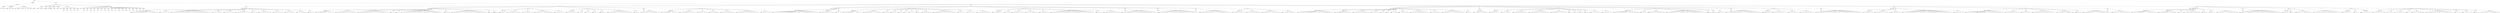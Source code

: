 digraph Tree {
	"t0" [label = "TEI"];
	"t1" [label = "teiHeader"];
	"t2" [label = "fileDesc"];
	"t3" [label = "titleStmt"];
	"t4" [label = "title"];
	"t5" [label = "author"];
	"t6" [label = "publicationStmt"];
	"t7" [label = "publisher"];
	"t8" [label = "idno"];
	"t9" [label = "rights"];
	"t10" [label = "SourceDesc"];
	"t11" [label = "genre"];
	"t12" [label = "inspiration"];
	"t13" [label = "structure"];
	"t14" [label = "type"];
	"t15" [label = "periode"];
	"t16" [label = "taille"];
	"t17" [label = "permalien"];
	"t18" [label = "text"];
	"t19" [label = "front"];
	"t20" [label = "docTitle"];
	"t21" [label = "titlePart"];
	"t22" [label = "titlePart"];
	"t23" [label = "docDate"];
	"t24" [label = "docAuthor"];
	"t25" [label = "docImprint"];
	"t26" [label = "approbation"];
	"t27" [label = "acheveImprime"];
	"t28" [label = "printer"];
	"t29" [label = "performance"];
	"t30" [label = "premiere"];
	"t31" [label = "castList"];
	"t32" [label = "head"];
	"t33" [label = "castItem"];
	"t34" [label = "role"];
	"t35" [label = "castItem"];
	"t36" [label = "role"];
	"t37" [label = "castItem"];
	"t38" [label = "role"];
	"t39" [label = "castItem"];
	"t40" [label = "role"];
	"t41" [label = "castItem"];
	"t42" [label = "role"];
	"t43" [label = "castList"];
	"t44" [label = "head"];
	"t45" [label = "castItem"];
	"t46" [label = "role"];
	"t47" [label = "castItem"];
	"t48" [label = "role"];
	"t49" [label = "castItem"];
	"t50" [label = "role"];
	"t51" [label = "castItem"];
	"t52" [label = "role"];
	"t53" [label = "castItem"];
	"t54" [label = "role"];
	"t55" [label = "castItem"];
	"t56" [label = "role"];
	"t57" [label = "castItem"];
	"t58" [label = "role"];
	"t59" [label = "castItem"];
	"t60" [label = "role"];
	"t61" [label = "castItem"];
	"t62" [label = "role"];
	"t63" [label = "castItem"];
	"t64" [label = "role"];
	"t65" [label = "castItem"];
	"t66" [label = "role"];
	"t67" [label = "castItem"];
	"t68" [label = "role"];
	"t69" [label = "castItem"];
	"t70" [label = "role"];
	"t71" [label = "castItem"];
	"t72" [label = "role"];
	"t73" [label = "castItem"];
	"t74" [label = "role"];
	"t75" [label = "castItem"];
	"t76" [label = "role"];
	"t77" [label = "castItem"];
	"t78" [label = "role"];
	"t79" [label = "castItem"];
	"t80" [label = "role"];
	"t81" [label = "set"];
	"t82" [label = "body"];
	"t83" [label = "div1"];
	"t84" [label = "head"];
	"t85" [label = "stage"];
	"t86" [label = "div2"];
	"t87" [label = "head"];
	"t88" [label = "sp"];
	"t89" [label = "speaker"];
	"t90" [label = "l"];
	"t91" [label = "l"];
	"t92" [label = "l"];
	"t93" [label = "l"];
	"t94" [label = "l"];
	"t95" [label = "l"];
	"t96" [label = "l"];
	"t97" [label = "l"];
	"t98" [label = "l"];
	"t99" [label = "l"];
	"t100" [label = "l"];
	"t101" [label = "l"];
	"t102" [label = "sp"];
	"t103" [label = "speaker"];
	"t104" [label = "l"];
	"t105" [label = "l"];
	"t106" [label = "l"];
	"t107" [label = "l"];
	"t108" [label = "sp"];
	"t109" [label = "speaker"];
	"t110" [label = "l"];
	"t111" [label = "l"];
	"t112" [label = "l"];
	"t113" [label = "l"];
	"t114" [label = "l"];
	"t115" [label = "l"];
	"t116" [label = "l"];
	"t117" [label = "l"];
	"t118" [label = "l"];
	"t119" [label = "l"];
	"t120" [label = "l"];
	"t121" [label = "l"];
	"t122" [label = "l"];
	"t123" [label = "l"];
	"t124" [label = "l"];
	"t125" [label = "l"];
	"t126" [label = "l"];
	"t127" [label = "l"];
	"t128" [label = "sp"];
	"t129" [label = "speaker"];
	"t130" [label = "l"];
	"t131" [label = "l"];
	"t132" [label = "l"];
	"t133" [label = "l"];
	"t134" [label = "sp"];
	"t135" [label = "speaker"];
	"t136" [label = "l"];
	"t137" [label = "l"];
	"t138" [label = "l"];
	"t139" [label = "l"];
	"t140" [label = "sp"];
	"t141" [label = "speaker"];
	"t142" [label = "l"];
	"t143" [label = "l"];
	"t144" [label = "l"];
	"t145" [label = "l"];
	"t146" [label = "l"];
	"t147" [label = "l"];
	"t148" [label = "sp"];
	"t149" [label = "speaker"];
	"t150" [label = "l"];
	"t151" [label = "l"];
	"t152" [label = "sp"];
	"t153" [label = "speaker"];
	"t154" [label = "l"];
	"t155" [label = "l"];
	"t156" [label = "l"];
	"t157" [label = "l"];
	"t158" [label = "stage"];
	"t159" [label = "sp"];
	"t160" [label = "speaker"];
	"t161" [label = "l"];
	"t162" [label = "l"];
	"t163" [label = "l"];
	"t164" [label = "l"];
	"t165" [label = "sp"];
	"t166" [label = "speaker"];
	"t167" [label = "l"];
	"t168" [label = "l"];
	"t169" [label = "l"];
	"t170" [label = "l"];
	"t171" [label = "sp"];
	"t172" [label = "speaker"];
	"t173" [label = "l"];
	"t174" [label = "l"];
	"t175" [label = "l"];
	"t176" [label = "l"];
	"t177" [label = "sp"];
	"t178" [label = "speaker"];
	"t179" [label = "l"];
	"t180" [label = "l"];
	"t181" [label = "div1"];
	"t182" [label = "head"];
	"t183" [label = "stage"];
	"t184" [label = "div2"];
	"t185" [label = "head"];
	"t186" [label = "sp"];
	"t187" [label = "speaker"];
	"t188" [label = "l"];
	"t189" [label = "l"];
	"t190" [label = "l"];
	"t191" [label = "l"];
	"t192" [label = "l"];
	"t193" [label = "l"];
	"t194" [label = "l"];
	"t195" [label = "l"];
	"t196" [label = "sp"];
	"t197" [label = "speaker"];
	"t198" [label = "l"];
	"t199" [label = "l"];
	"t200" [label = "l"];
	"t201" [label = "l"];
	"t202" [label = "l"];
	"t203" [label = "l"];
	"t204" [label = "l"];
	"t205" [label = "l"];
	"t206" [label = "l"];
	"t207" [label = "sp"];
	"t208" [label = "speaker"];
	"t209" [label = "l"];
	"t210" [label = "l"];
	"t211" [label = "l"];
	"t212" [label = "l"];
	"t213" [label = "l"];
	"t214" [label = "l"];
	"t215" [label = "l"];
	"t216" [label = "l"];
	"t217" [label = "l"];
	"t218" [label = "l"];
	"t219" [label = "l"];
	"t220" [label = "l"];
	"t221" [label = "l"];
	"t222" [label = "l"];
	"t223" [label = "sp"];
	"t224" [label = "speaker"];
	"t225" [label = "l"];
	"t226" [label = "sp"];
	"t227" [label = "speaker"];
	"t228" [label = "l"];
	"t229" [label = "sp"];
	"t230" [label = "speaker"];
	"t231" [label = "l"];
	"t232" [label = "l"];
	"t233" [label = "l"];
	"t234" [label = "l"];
	"t235" [label = "l"];
	"t236" [label = "l"];
	"t237" [label = "l"];
	"t238" [label = "l"];
	"t239" [label = "l"];
	"t240" [label = "l"];
	"t241" [label = "l"];
	"t242" [label = "l"];
	"t243" [label = "l"];
	"t244" [label = "l"];
	"t245" [label = "l"];
	"t246" [label = "l"];
	"t247" [label = "l"];
	"t248" [label = "l"];
	"t249" [label = "l"];
	"t250" [label = "sp"];
	"t251" [label = "speaker"];
	"t252" [label = "l"];
	"t253" [label = "l"];
	"t254" [label = "sp"];
	"t255" [label = "speaker"];
	"t256" [label = "l"];
	"t257" [label = "l"];
	"t258" [label = "l"];
	"t259" [label = "l"];
	"t260" [label = "l"];
	"t261" [label = "l"];
	"t262" [label = "l"];
	"t263" [label = "l"];
	"t264" [label = "l"];
	"t265" [label = "l"];
	"t266" [label = "l"];
	"t267" [label = "l"];
	"t268" [label = "l"];
	"t269" [label = "l"];
	"t270" [label = "l"];
	"t271" [label = "l"];
	"t272" [label = "sp"];
	"t273" [label = "speaker"];
	"t274" [label = "l"];
	"t275" [label = "sp"];
	"t276" [label = "speaker"];
	"t277" [label = "l"];
	"t278" [label = "div2"];
	"t279" [label = "head"];
	"t280" [label = "sp"];
	"t281" [label = "speaker"];
	"t282" [label = "l"];
	"t283" [label = "l"];
	"t284" [label = "sp"];
	"t285" [label = "speaker"];
	"t286" [label = "l"];
	"t287" [label = "l"];
	"t288" [label = "l"];
	"t289" [label = "l"];
	"t290" [label = "l"];
	"t291" [label = "l"];
	"t292" [label = "sp"];
	"t293" [label = "speaker"];
	"t294" [label = "l"];
	"t295" [label = "l"];
	"t296" [label = "l"];
	"t297" [label = "l"];
	"t298" [label = "sp"];
	"t299" [label = "speaker"];
	"t300" [label = "l"];
	"t301" [label = "l"];
	"t302" [label = "l"];
	"t303" [label = "l"];
	"t304" [label = "l"];
	"t305" [label = "l"];
	"t306" [label = "l"];
	"t307" [label = "l"];
	"t308" [label = "sp"];
	"t309" [label = "speaker"];
	"t310" [label = "l"];
	"t311" [label = "l"];
	"t312" [label = "l"];
	"t313" [label = "l"];
	"t314" [label = "div2"];
	"t315" [label = "head"];
	"t316" [label = "sp"];
	"t317" [label = "speaker"];
	"t318" [label = "l"];
	"t319" [label = "l"];
	"t320" [label = "l"];
	"t321" [label = "l"];
	"t322" [label = "sp"];
	"t323" [label = "speaker"];
	"t324" [label = "l"];
	"t325" [label = "l"];
	"t326" [label = "sp"];
	"t327" [label = "speaker"];
	"t328" [label = "l"];
	"t329" [label = "l"];
	"t330" [label = "sp"];
	"t331" [label = "speaker"];
	"t332" [label = "l"];
	"t333" [label = "l"];
	"t334" [label = "sp"];
	"t335" [label = "speaker"];
	"t336" [label = "l"];
	"t337" [label = "l"];
	"t338" [label = "sp"];
	"t339" [label = "speaker"];
	"t340" [label = "l"];
	"t341" [label = "l"];
	"t342" [label = "l"];
	"t343" [label = "l"];
	"t344" [label = "l"];
	"t345" [label = "l"];
	"t346" [label = "l"];
	"t347" [label = "l"];
	"t348" [label = "l"];
	"t349" [label = "l"];
	"t350" [label = "l"];
	"t351" [label = "sp"];
	"t352" [label = "speaker"];
	"t353" [label = "l"];
	"t354" [label = "l"];
	"t355" [label = "div2"];
	"t356" [label = "head"];
	"t357" [label = "sp"];
	"t358" [label = "speaker"];
	"t359" [label = "l"];
	"t360" [label = "l"];
	"t361" [label = "l"];
	"t362" [label = "l"];
	"t363" [label = "l"];
	"t364" [label = "l"];
	"t365" [label = "l"];
	"t366" [label = "l"];
	"t367" [label = "div2"];
	"t368" [label = "head"];
	"t369" [label = "sp"];
	"t370" [label = "speaker"];
	"t371" [label = "l"];
	"t372" [label = "l"];
	"t373" [label = "l"];
	"t374" [label = "l"];
	"t375" [label = "l"];
	"t376" [label = "l"];
	"t377" [label = "l"];
	"t378" [label = "sp"];
	"t379" [label = "speaker"];
	"t380" [label = "l"];
	"t381" [label = "l"];
	"t382" [label = "l"];
	"t383" [label = "l"];
	"t384" [label = "l"];
	"t385" [label = "l"];
	"t386" [label = "l"];
	"t387" [label = "sp"];
	"t388" [label = "speaker"];
	"t389" [label = "l"];
	"t390" [label = "l"];
	"t391" [label = "l"];
	"t392" [label = "l"];
	"t393" [label = "sp"];
	"t394" [label = "speaker"];
	"t395" [label = "l"];
	"t396" [label = "l"];
	"t397" [label = "l"];
	"t398" [label = "l"];
	"t399" [label = "sp"];
	"t400" [label = "speaker"];
	"t401" [label = "l"];
	"t402" [label = "l"];
	"t403" [label = "l"];
	"t404" [label = "l"];
	"t405" [label = "l"];
	"t406" [label = "l"];
	"t407" [label = "sp"];
	"t408" [label = "speaker"];
	"t409" [label = "l"];
	"t410" [label = "l"];
	"t411" [label = "l"];
	"t412" [label = "l"];
	"t413" [label = "l"];
	"t414" [label = "l"];
	"t415" [label = "l"];
	"t416" [label = "l"];
	"t417" [label = "l"];
	"t418" [label = "l"];
	"t419" [label = "sp"];
	"t420" [label = "speaker"];
	"t421" [label = "l"];
	"t422" [label = "l"];
	"t423" [label = "l"];
	"t424" [label = "l"];
	"t425" [label = "div1"];
	"t426" [label = "head"];
	"t427" [label = "stage"];
	"t428" [label = "div2"];
	"t429" [label = "head"];
	"t430" [label = "sp"];
	"t431" [label = "speaker"];
	"t432" [label = "l"];
	"t433" [label = "l"];
	"t434" [label = "l"];
	"t435" [label = "l"];
	"t436" [label = "l"];
	"t437" [label = "l"];
	"t438" [label = "l"];
	"t439" [label = "l"];
	"t440" [label = "l"];
	"t441" [label = "l"];
	"t442" [label = "l"];
	"t443" [label = "l"];
	"t444" [label = "l"];
	"t445" [label = "l"];
	"t446" [label = "l"];
	"t447" [label = "l"];
	"t448" [label = "l"];
	"t449" [label = "l"];
	"t450" [label = "l"];
	"t451" [label = "l"];
	"t452" [label = "l"];
	"t453" [label = "div2"];
	"t454" [label = "head"];
	"t455" [label = "sp"];
	"t456" [label = "speaker"];
	"t457" [label = "l"];
	"t458" [label = "l"];
	"t459" [label = "l"];
	"t460" [label = "l"];
	"t461" [label = "l"];
	"t462" [label = "l"];
	"t463" [label = "sp"];
	"t464" [label = "speaker"];
	"t465" [label = "l"];
	"t466" [label = "l"];
	"t467" [label = "div2"];
	"t468" [label = "head"];
	"t469" [label = "sp"];
	"t470" [label = "speaker"];
	"t471" [label = "l"];
	"t472" [label = "l"];
	"t473" [label = "l"];
	"t474" [label = "l"];
	"t475" [label = "l"];
	"t476" [label = "l"];
	"t477" [label = "l"];
	"t478" [label = "l"];
	"t479" [label = "sp"];
	"t480" [label = "speaker"];
	"t481" [label = "l"];
	"t482" [label = "l"];
	"t483" [label = "l"];
	"t484" [label = "l"];
	"t485" [label = "l"];
	"t486" [label = "l"];
	"t487" [label = "l"];
	"t488" [label = "l"];
	"t489" [label = "sp"];
	"t490" [label = "speaker"];
	"t491" [label = "l"];
	"t492" [label = "l"];
	"t493" [label = "sp"];
	"t494" [label = "speaker"];
	"t495" [label = "l"];
	"t496" [label = "l"];
	"t497" [label = "sp"];
	"t498" [label = "speaker"];
	"t499" [label = "l"];
	"t500" [label = "sp"];
	"t501" [label = "speaker"];
	"t502" [label = "l"];
	"t503" [label = "sp"];
	"t504" [label = "speaker"];
	"t505" [label = "l"];
	"t506" [label = "l"];
	"t507" [label = "sp"];
	"t508" [label = "speaker"];
	"t509" [label = "l"];
	"t510" [label = "sp"];
	"t511" [label = "speaker"];
	"t512" [label = "l"];
	"t513" [label = "l"];
	"t514" [label = "l"];
	"t515" [label = "l"];
	"t516" [label = "sp"];
	"t517" [label = "speaker"];
	"t518" [label = "l"];
	"t519" [label = "l"];
	"t520" [label = "l"];
	"t521" [label = "l"];
	"t522" [label = "l"];
	"t523" [label = "l"];
	"t524" [label = "l"];
	"t525" [label = "l"];
	"t526" [label = "l"];
	"t527" [label = "l"];
	"t528" [label = "sp"];
	"t529" [label = "speaker"];
	"t530" [label = "l"];
	"t531" [label = "l"];
	"t532" [label = "l"];
	"t533" [label = "sp"];
	"t534" [label = "speaker"];
	"t535" [label = "l"];
	"t536" [label = "l"];
	"t537" [label = "l"];
	"t538" [label = "sp"];
	"t539" [label = "speaker"];
	"t540" [label = "l"];
	"t541" [label = "l"];
	"t542" [label = "l"];
	"t543" [label = "l"];
	"t544" [label = "l"];
	"t545" [label = "l"];
	"t546" [label = "div2"];
	"t547" [label = "head"];
	"t548" [label = "sp"];
	"t549" [label = "speaker"];
	"t550" [label = "l"];
	"t551" [label = "l"];
	"t552" [label = "l"];
	"t553" [label = "l"];
	"t554" [label = "sp"];
	"t555" [label = "speaker"];
	"t556" [label = "l"];
	"t557" [label = "l"];
	"t558" [label = "sp"];
	"t559" [label = "speaker"];
	"t560" [label = "l"];
	"t561" [label = "l"];
	"t562" [label = "l"];
	"t563" [label = "l"];
	"t564" [label = "l"];
	"t565" [label = "sp"];
	"t566" [label = "speaker"];
	"t567" [label = "l"];
	"t568" [label = "l"];
	"t569" [label = "l"];
	"t570" [label = "l"];
	"t571" [label = "l"];
	"t572" [label = "sp"];
	"t573" [label = "speaker"];
	"t574" [label = "l"];
	"t575" [label = "l"];
	"t576" [label = "l"];
	"t577" [label = "l"];
	"t578" [label = "sp"];
	"t579" [label = "speaker"];
	"t580" [label = "l"];
	"t581" [label = "l"];
	"t582" [label = "l"];
	"t583" [label = "l"];
	"t584" [label = "l"];
	"t585" [label = "l"];
	"t586" [label = "l"];
	"t587" [label = "l"];
	"t588" [label = "l"];
	"t589" [label = "l"];
	"t590" [label = "l"];
	"t591" [label = "l"];
	"t592" [label = "l"];
	"t593" [label = "l"];
	"t594" [label = "l"];
	"t595" [label = "l"];
	"t596" [label = "l"];
	"t597" [label = "l"];
	"t598" [label = "l"];
	"t599" [label = "l"];
	"t600" [label = "sp"];
	"t601" [label = "speaker"];
	"t602" [label = "l"];
	"t603" [label = "l"];
	"t604" [label = "sp"];
	"t605" [label = "speaker"];
	"t606" [label = "note"];
	"t607" [label = "l"];
	"t608" [label = "l"];
	"t609" [label = "l"];
	"t610" [label = "l"];
	"t611" [label = "l"];
	"t612" [label = "l"];
	"t613" [label = "div2"];
	"t614" [label = "head"];
	"t615" [label = "sp"];
	"t616" [label = "speaker"];
	"t617" [label = "l"];
	"t618" [label = "l"];
	"t619" [label = "l"];
	"t620" [label = "l"];
	"t621" [label = "l"];
	"t622" [label = "l"];
	"t623" [label = "l"];
	"t624" [label = "l"];
	"t625" [label = "l"];
	"t626" [label = "l"];
	"t627" [label = "l"];
	"t628" [label = "l"];
	"t629" [label = "l"];
	"t630" [label = "l"];
	"t631" [label = "l"];
	"t632" [label = "l"];
	"t633" [label = "div2"];
	"t634" [label = "head"];
	"t635" [label = "sp"];
	"t636" [label = "speaker"];
	"t637" [label = "l"];
	"t638" [label = "l"];
	"t639" [label = "l"];
	"t640" [label = "l"];
	"t641" [label = "l"];
	"t642" [label = "l"];
	"t643" [label = "l"];
	"t644" [label = "l"];
	"t645" [label = "l"];
	"t646" [label = "l"];
	"t647" [label = "l"];
	"t648" [label = "l"];
	"t649" [label = "l"];
	"t650" [label = "l"];
	"t651" [label = "l"];
	"t652" [label = "l"];
	"t653" [label = "l"];
	"t654" [label = "l"];
	"t655" [label = "div2"];
	"t656" [label = "head"];
	"t657" [label = "sp"];
	"t658" [label = "speaker"];
	"t659" [label = "l"];
	"t660" [label = "l"];
	"t661" [label = "l"];
	"t662" [label = "l"];
	"t663" [label = "l"];
	"t664" [label = "l"];
	"t665" [label = "l"];
	"t666" [label = "l"];
	"t667" [label = "l"];
	"t668" [label = "l"];
	"t669" [label = "l"];
	"t670" [label = "l"];
	"t671" [label = "l"];
	"t672" [label = "l"];
	"t673" [label = "div2"];
	"t674" [label = "head"];
	"t675" [label = "sp"];
	"t676" [label = "speaker"];
	"t677" [label = "l"];
	"t678" [label = "l"];
	"t679" [label = "l"];
	"t680" [label = "l"];
	"t681" [label = "l"];
	"t682" [label = "sp"];
	"t683" [label = "speaker"];
	"t684" [label = "l"];
	"t685" [label = "l"];
	"t686" [label = "l"];
	"t687" [label = "l"];
	"t688" [label = "l"];
	"t689" [label = "l"];
	"t690" [label = "sp"];
	"t691" [label = "speaker"];
	"t692" [label = "l"];
	"t693" [label = "l"];
	"t694" [label = "l"];
	"t695" [label = "l"];
	"t696" [label = "l"];
	"t697" [label = "l"];
	"t698" [label = "l"];
	"t699" [label = "l"];
	"t700" [label = "sp"];
	"t701" [label = "speaker"];
	"t702" [label = "l"];
	"t703" [label = "l"];
	"t704" [label = "l"];
	"t705" [label = "l"];
	"t706" [label = "l"];
	"t707" [label = "l"];
	"t708" [label = "div1"];
	"t709" [label = "head"];
	"t710" [label = "stage"];
	"t711" [label = "div2"];
	"t712" [label = "head"];
	"t713" [label = "sp"];
	"t714" [label = "speaker"];
	"t715" [label = "l"];
	"t716" [label = "l"];
	"t717" [label = "l"];
	"t718" [label = "l"];
	"t719" [label = "l"];
	"t720" [label = "l"];
	"t721" [label = "l"];
	"t722" [label = "l"];
	"t723" [label = "l"];
	"t724" [label = "l"];
	"t725" [label = "l"];
	"t726" [label = "l"];
	"t727" [label = "l"];
	"t728" [label = "l"];
	"t729" [label = "l"];
	"t730" [label = "l"];
	"t731" [label = "div2"];
	"t732" [label = "head"];
	"t733" [label = "sp"];
	"t734" [label = "speaker"];
	"t735" [label = "l"];
	"t736" [label = "note"];
	"t737" [label = "l"];
	"t738" [label = "l"];
	"t739" [label = "l"];
	"t740" [label = "l"];
	"t741" [label = "l"];
	"t742" [label = "sp"];
	"t743" [label = "speaker"];
	"t744" [label = "l"];
	"t745" [label = "l"];
	"t746" [label = "l"];
	"t747" [label = "l"];
	"t748" [label = "l"];
	"t749" [label = "l"];
	"t750" [label = "l"];
	"t751" [label = "sp"];
	"t752" [label = "speaker"];
	"t753" [label = "l"];
	"t754" [label = "l"];
	"t755" [label = "l"];
	"t756" [label = "sp"];
	"t757" [label = "speaker"];
	"t758" [label = "l"];
	"t759" [label = "sp"];
	"t760" [label = "speaker"];
	"t761" [label = "l"];
	"t762" [label = "sp"];
	"t763" [label = "speaker"];
	"t764" [label = "l"];
	"t765" [label = "l"];
	"t766" [label = "sp"];
	"t767" [label = "speaker"];
	"t768" [label = "l"];
	"t769" [label = "l"];
	"t770" [label = "l"];
	"t771" [label = "l"];
	"t772" [label = "sp"];
	"t773" [label = "speaker"];
	"t774" [label = "l"];
	"t775" [label = "l"];
	"t776" [label = "l"];
	"t777" [label = "l"];
	"t778" [label = "l"];
	"t779" [label = "l"];
	"t780" [label = "l"];
	"t781" [label = "l"];
	"t782" [label = "sp"];
	"t783" [label = "speaker"];
	"t784" [label = "l"];
	"t785" [label = "l"];
	"t786" [label = "l"];
	"t787" [label = "l"];
	"t788" [label = "sp"];
	"t789" [label = "speaker"];
	"t790" [label = "l"];
	"t791" [label = "l"];
	"t792" [label = "l"];
	"t793" [label = "l"];
	"t794" [label = "l"];
	"t795" [label = "l"];
	"t796" [label = "l"];
	"t797" [label = "l"];
	"t798" [label = "l"];
	"t799" [label = "l"];
	"t800" [label = "sp"];
	"t801" [label = "speaker"];
	"t802" [label = "l"];
	"t803" [label = "l"];
	"t804" [label = "div2"];
	"t805" [label = "head"];
	"t806" [label = "sp"];
	"t807" [label = "speaker"];
	"t808" [label = "l"];
	"t809" [label = "l"];
	"t810" [label = "l"];
	"t811" [label = "l"];
	"t812" [label = "l"];
	"t813" [label = "l"];
	"t814" [label = "div2"];
	"t815" [label = "head"];
	"t816" [label = "sp"];
	"t817" [label = "speaker"];
	"t818" [label = "l"];
	"t819" [label = "l"];
	"t820" [label = "l"];
	"t821" [label = "l"];
	"t822" [label = "sp"];
	"t823" [label = "speaker"];
	"t824" [label = "l"];
	"t825" [label = "l"];
	"t826" [label = "l"];
	"t827" [label = "l"];
	"t828" [label = "sp"];
	"t829" [label = "speaker"];
	"t830" [label = "l"];
	"t831" [label = "l"];
	"t832" [label = "l"];
	"t833" [label = "l"];
	"t834" [label = "l"];
	"t835" [label = "l"];
	"t836" [label = "sp"];
	"t837" [label = "speaker"];
	"t838" [label = "l"];
	"t839" [label = "l"];
	"t840" [label = "l"];
	"t841" [label = "l"];
	"t842" [label = "l"];
	"t843" [label = "l"];
	"t844" [label = "l"];
	"t845" [label = "l"];
	"t846" [label = "l"];
	"t847" [label = "sp"];
	"t848" [label = "speaker"];
	"t849" [label = "l"];
	"t850" [label = "l"];
	"t851" [label = "l"];
	"t852" [label = "l"];
	"t853" [label = "l"];
	"t854" [label = "l"];
	"t855" [label = "l"];
	"t856" [label = "sp"];
	"t857" [label = "speaker"];
	"t858" [label = "l"];
	"t859" [label = "sp"];
	"t860" [label = "speaker"];
	"t861" [label = "l"];
	"t862" [label = "sp"];
	"t863" [label = "speaker"];
	"t864" [label = "l"];
	"t865" [label = "sp"];
	"t866" [label = "speaker"];
	"t867" [label = "l"];
	"t868" [label = "sp"];
	"t869" [label = "speaker"];
	"t870" [label = "l"];
	"t871" [label = "l"];
	"t872" [label = "l"];
	"t873" [label = "l"];
	"t874" [label = "sp"];
	"t875" [label = "speaker"];
	"t876" [label = "l"];
	"t877" [label = "l"];
	"t878" [label = "l"];
	"t879" [label = "l"];
	"t880" [label = "div2"];
	"t881" [label = "head"];
	"t882" [label = "sp"];
	"t883" [label = "speaker"];
	"t884" [label = "l"];
	"t885" [label = "l"];
	"t886" [label = "l"];
	"t887" [label = "l"];
	"t888" [label = "l"];
	"t889" [label = "l"];
	"t890" [label = "l"];
	"t891" [label = "l"];
	"t892" [label = "l"];
	"t893" [label = "l"];
	"t894" [label = "stage"];
	"t895" [label = "sp"];
	"t896" [label = "speaker"];
	"t897" [label = "l"];
	"t898" [label = "l"];
	"t899" [label = "sp"];
	"t900" [label = "speaker"];
	"t901" [label = "l"];
	"t902" [label = "l"];
	"t903" [label = "l"];
	"t904" [label = "l"];
	"t905" [label = "l"];
	"t906" [label = "l"];
	"t907" [label = "stage"];
	"t908" [label = "sp"];
	"t909" [label = "speaker"];
	"t910" [label = "l"];
	"t911" [label = "l"];
	"t912" [label = "l"];
	"t913" [label = "l"];
	"t914" [label = "l"];
	"t915" [label = "l"];
	"t916" [label = "l"];
	"t917" [label = "l"];
	"t918" [label = "l"];
	"t919" [label = "l"];
	"t920" [label = "l"];
	"t921" [label = "l"];
	"t922" [label = "l"];
	"t923" [label = "l"];
	"t924" [label = "l"];
	"t925" [label = "l"];
	"t926" [label = "l"];
	"t927" [label = "l"];
	"t928" [label = "sp"];
	"t929" [label = "speaker"];
	"t930" [label = "l"];
	"t931" [label = "sp"];
	"t932" [label = "speaker"];
	"t933" [label = "l"];
	"t934" [label = "sp"];
	"t935" [label = "speaker"];
	"t936" [label = "l"];
	"t937" [label = "l"];
	"t938" [label = "div2"];
	"t939" [label = "head"];
	"t940" [label = "sp"];
	"t941" [label = "speaker"];
	"t942" [label = "l"];
	"t943" [label = "l"];
	"t944" [label = "l"];
	"t945" [label = "l"];
	"t946" [label = "l"];
	"t947" [label = "l"];
	"t948" [label = "l"];
	"t949" [label = "l"];
	"t950" [label = "l"];
	"t951" [label = "l"];
	"t952" [label = "l"];
	"t953" [label = "l"];
	"t954" [label = "l"];
	"t955" [label = "l"];
	"t956" [label = "l"];
	"t957" [label = "l"];
	"t958" [label = "div2"];
	"t959" [label = "head"];
	"t960" [label = "sp"];
	"t961" [label = "speaker"];
	"t962" [label = "note"];
	"t963" [label = "l"];
	"t964" [label = "l"];
	"t965" [label = "sp"];
	"t966" [label = "speaker"];
	"t967" [label = "l"];
	"t968" [label = "l"];
	"t969" [label = "l"];
	"t970" [label = "l"];
	"t971" [label = "l"];
	"t972" [label = "l"];
	"t973" [label = "sp"];
	"t974" [label = "speaker"];
	"t975" [label = "l"];
	"t976" [label = "l"];
	"t977" [label = "l"];
	"t978" [label = "l"];
	"t979" [label = "sp"];
	"t980" [label = "speaker"];
	"t981" [label = "l"];
	"t982" [label = "l"];
	"t983" [label = "l"];
	"t984" [label = "l"];
	"t985" [label = "l"];
	"t986" [label = "l"];
	"t987" [label = "div2"];
	"t988" [label = "head"];
	"t989" [label = "sp"];
	"t990" [label = "speaker"];
	"t991" [label = "l"];
	"t992" [label = "l"];
	"t993" [label = "l"];
	"t994" [label = "l"];
	"t995" [label = "l"];
	"t996" [label = "l"];
	"t997" [label = "l"];
	"t998" [label = "l"];
	"t999" [label = "l"];
	"t1000" [label = "l"];
	"t1001" [label = "l"];
	"t1002" [label = "l"];
	"t1003" [label = "l"];
	"t1004" [label = "l"];
	"t1005" [label = "l"];
	"t1006" [label = "l"];
	"t1007" [label = "l"];
	"t1008" [label = "l"];
	"t1009" [label = "l"];
	"t1010" [label = "l"];
	"t1011" [label = "l"];
	"t1012" [label = "div1"];
	"t1013" [label = "head"];
	"t1014" [label = "stage"];
	"t1015" [label = "div2"];
	"t1016" [label = "head"];
	"t1017" [label = "sp"];
	"t1018" [label = "speaker"];
	"t1019" [label = "l"];
	"t1020" [label = "l"];
	"t1021" [label = "l"];
	"t1022" [label = "l"];
	"t1023" [label = "sp"];
	"t1024" [label = "speaker"];
	"t1025" [label = "l"];
	"t1026" [label = "l"];
	"t1027" [label = "l"];
	"t1028" [label = "l"];
	"t1029" [label = "l"];
	"t1030" [label = "l"];
	"t1031" [label = "sp"];
	"t1032" [label = "speaker"];
	"t1033" [label = "l"];
	"t1034" [label = "l"];
	"t1035" [label = "l"];
	"t1036" [label = "l"];
	"t1037" [label = "sp"];
	"t1038" [label = "speaker"];
	"t1039" [label = "l"];
	"t1040" [label = "l"];
	"t1041" [label = "l"];
	"t1042" [label = "l"];
	"t1043" [label = "l"];
	"t1044" [label = "l"];
	"t1045" [label = "l"];
	"t1046" [label = "l"];
	"t1047" [label = "l"];
	"t1048" [label = "l"];
	"t1049" [label = "l"];
	"t1050" [label = "l"];
	"t1051" [label = "l"];
	"t1052" [label = "l"];
	"t1053" [label = "l"];
	"t1054" [label = "l"];
	"t1055" [label = "l"];
	"t1056" [label = "l"];
	"t1057" [label = "l"];
	"t1058" [label = "l"];
	"t1059" [label = "l"];
	"t1060" [label = "l"];
	"t1061" [label = "l"];
	"t1062" [label = "sp"];
	"t1063" [label = "speaker"];
	"t1064" [label = "l"];
	"t1065" [label = "l"];
	"t1066" [label = "l"];
	"t1067" [label = "l"];
	"t1068" [label = "div2"];
	"t1069" [label = "head"];
	"t1070" [label = "sp"];
	"t1071" [label = "speaker"];
	"t1072" [label = "l"];
	"t1073" [label = "l"];
	"t1074" [label = "l"];
	"t1075" [label = "l"];
	"t1076" [label = "stage"];
	"t1077" [label = "l"];
	"t1078" [label = "l"];
	"t1079" [label = "l"];
	"t1080" [label = "l"];
	"t1081" [label = "l"];
	"t1082" [label = "l"];
	"t1083" [label = "l"];
	"t1084" [label = "l"];
	"t1085" [label = "l"];
	"t1086" [label = "l"];
	"t1087" [label = "l"];
	"t1088" [label = "l"];
	"t1089" [label = "sp"];
	"t1090" [label = "speaker"];
	"t1091" [label = "l"];
	"t1092" [label = "l"];
	"t1093" [label = "l"];
	"t1094" [label = "l"];
	"t1095" [label = "l"];
	"t1096" [label = "l"];
	"t1097" [label = "sp"];
	"t1098" [label = "speaker"];
	"t1099" [label = "l"];
	"t1100" [label = "l"];
	"t1101" [label = "l"];
	"t1102" [label = "l"];
	"t1103" [label = "sp"];
	"t1104" [label = "speaker"];
	"t1105" [label = "l"];
	"t1106" [label = "l"];
	"t1107" [label = "l"];
	"t1108" [label = "l"];
	"t1109" [label = "l"];
	"t1110" [label = "l"];
	"t1111" [label = "l"];
	"t1112" [label = "l"];
	"t1113" [label = "l"];
	"t1114" [label = "l"];
	"t1115" [label = "sp"];
	"t1116" [label = "speaker"];
	"t1117" [label = "l"];
	"t1118" [label = "note"];
	"t1119" [label = "l"];
	"t1120" [label = "l"];
	"t1121" [label = "note"];
	"t1122" [label = "l"];
	"t1123" [label = "stage"];
	"t1124" [label = "sp"];
	"t1125" [label = "speaker"];
	"t1126" [label = "l"];
	"t1127" [label = "l"];
	"t1128" [label = "sp"];
	"t1129" [label = "speaker"];
	"t1130" [label = "l"];
	"t1131" [label = "l"];
	"t1132" [label = "l"];
	"t1133" [label = "l"];
	"t1134" [label = "l"];
	"t1135" [label = "l"];
	"t1136" [label = "l"];
	"t1137" [label = "l"];
	"t1138" [label = "l"];
	"t1139" [label = "l"];
	"t1140" [label = "l"];
	"t1141" [label = "l"];
	"t1142" [label = "div2"];
	"t1143" [label = "head"];
	"t1144" [label = "sp"];
	"t1145" [label = "speaker"];
	"t1146" [label = "l"];
	"t1147" [label = "l"];
	"t1148" [label = "l"];
	"t1149" [label = "l"];
	"t1150" [label = "l"];
	"t1151" [label = "l"];
	"t1152" [label = "l"];
	"t1153" [label = "l"];
	"t1154" [label = "div1"];
	"t1155" [label = "head"];
	"t1156" [label = "stage"];
	"t1157" [label = "div2"];
	"t1158" [label = "head"];
	"t1159" [label = "sp"];
	"t1160" [label = "speaker"];
	"t1161" [label = "l"];
	"t1162" [label = "l"];
	"t1163" [label = "l"];
	"t1164" [label = "l"];
	"t1165" [label = "l"];
	"t1166" [label = "l"];
	"t1167" [label = "l"];
	"t1168" [label = "l"];
	"t1169" [label = "l"];
	"t1170" [label = "l"];
	"t1171" [label = "l"];
	"t1172" [label = "div2"];
	"t1173" [label = "head"];
	"t1174" [label = "sp"];
	"t1175" [label = "speaker"];
	"t1176" [label = "l"];
	"t1177" [label = "l"];
	"t1178" [label = "l"];
	"t1179" [label = "l"];
	"t1180" [label = "l"];
	"t1181" [label = "l"];
	"t1182" [label = "l"];
	"t1183" [label = "l"];
	"t1184" [label = "sp"];
	"t1185" [label = "speaker"];
	"t1186" [label = "l"];
	"t1187" [label = "sp"];
	"t1188" [label = "speaker"];
	"t1189" [label = "l"];
	"t1190" [label = "l"];
	"t1191" [label = "l"];
	"t1192" [label = "l"];
	"t1193" [label = "l"];
	"t1194" [label = "l"];
	"t1195" [label = "stage"];
	"t1196" [label = "sp"];
	"t1197" [label = "speaker"];
	"t1198" [label = "l"];
	"t1199" [label = "l"];
	"t1200" [label = "sp"];
	"t1201" [label = "speaker"];
	"t1202" [label = "l"];
	"t1203" [label = "l"];
	"t1204" [label = "sp"];
	"t1205" [label = "speaker"];
	"t1206" [label = "l"];
	"t1207" [label = "l"];
	"t1208" [label = "l"];
	"t1209" [label = "l"];
	"t1210" [label = "l"];
	"t1211" [label = "l"];
	"t1212" [label = "l"];
	"t1213" [label = "l"];
	"t1214" [label = "stage"];
	"t1215" [label = "div2"];
	"t1216" [label = "head"];
	"t1217" [label = "sp"];
	"t1218" [label = "speaker"];
	"t1219" [label = "l"];
	"t1220" [label = "l"];
	"t1221" [label = "l"];
	"t1222" [label = "l"];
	"t1223" [label = "l"];
	"t1224" [label = "l"];
	"t1225" [label = "l"];
	"t1226" [label = "l"];
	"t1227" [label = "l"];
	"t1228" [label = "l"];
	"t1229" [label = "l"];
	"t1230" [label = "l"];
	"t1231" [label = "l"];
	"t1232" [label = "l"];
	"t1233" [label = "l"];
	"t1234" [label = "l"];
	"t1235" [label = "l"];
	"t1236" [label = "l"];
	"t1237" [label = "l"];
	"t1238" [label = "div2"];
	"t1239" [label = "head"];
	"t1240" [label = "sp"];
	"t1241" [label = "speaker"];
	"t1242" [label = "l"];
	"t1243" [label = "l"];
	"t1244" [label = "sp"];
	"t1245" [label = "speaker"];
	"t1246" [label = "l"];
	"t1247" [label = "sp"];
	"t1248" [label = "speaker"];
	"t1249" [label = "l"];
	"t1250" [label = "l"];
	"t1251" [label = "l"];
	"t1252" [label = "l"];
	"t1253" [label = "l"];
	"t1254" [label = "l"];
	"t1255" [label = "l"];
	"t1256" [label = "sp"];
	"t1257" [label = "speaker"];
	"t1258" [label = "l"];
	"t1259" [label = "l"];
	"t1260" [label = "l"];
	"t1261" [label = "l"];
	"t1262" [label = "l"];
	"t1263" [label = "l"];
	"t1264" [label = "l"];
	"t1265" [label = "l"];
	"t1266" [label = "l"];
	"t1267" [label = "l"];
	"t1268" [label = "l"];
	"t1269" [label = "l"];
	"t1270" [label = "div2"];
	"t1271" [label = "head"];
	"t1272" [label = "sp"];
	"t1273" [label = "speaker"];
	"t1274" [label = "l"];
	"t1275" [label = "l"];
	"t1276" [label = "l"];
	"t1277" [label = "l"];
	"t1278" [label = "sp"];
	"t1279" [label = "speaker"];
	"t1280" [label = "l"];
	"t1281" [label = "l"];
	"t1282" [label = "sp"];
	"t1283" [label = "speaker"];
	"t1284" [label = "l"];
	"t1285" [label = "l"];
	"t1286" [label = "l"];
	"t1287" [label = "l"];
	"t1288" [label = "stage"];
	"t1289" [label = "div2"];
	"t1290" [label = "head"];
	"t1291" [label = "sp"];
	"t1292" [label = "speaker"];
	"t1293" [label = "l"];
	"t1294" [label = "l"];
	"t1295" [label = "l"];
	"t1296" [label = "l"];
	"t1297" [label = "stage"];
	"t1298" [label = "sp"];
	"t1299" [label = "speaker"];
	"t1300" [label = "l"];
	"t1301" [label = "l"];
	"t1302" [label = "sp"];
	"t1303" [label = "speaker"];
	"t1304" [label = "l"];
	"t1305" [label = "l"];
	"t1306" [label = "l"];
	"t1307" [label = "l"];
	"t1308" [label = "sp"];
	"t1309" [label = "speaker"];
	"t1310" [label = "l"];
	"t1311" [label = "sp"];
	"t1312" [label = "speaker"];
	"t1313" [label = "l"];
	"t1314" [label = "l"];
	"t1315" [label = "l"];
	"t1316" [label = "l"];
	"t1317" [label = "stage"];
	"t1318" [label = "sp"];
	"t1319" [label = "speaker"];
	"t1320" [label = "l"];
	"t1321" [label = "l"];
	"t1322" [label = "l"];
	"t1323" [label = "l"];
	"t1324" [label = "l"];
	"t1325" [label = "stage"];
	"t1326" [label = "l"];
	"t1327" [label = "l"];
	"t1328" [label = "l"];
	"t1329" [label = "l"];
	"t1330" [label = "l"];
	"t1331" [label = "l"];
	"t1332" [label = "sp"];
	"t1333" [label = "speaker"];
	"t1334" [label = "l"];
	"t1335" [label = "l"];
	"t1336" [label = "sp"];
	"t1337" [label = "speaker"];
	"t1338" [label = "l"];
	"t1339" [label = "l"];
	"t1340" [label = "l"];
	"t1341" [label = "l"];
	"t1342" [label = "sp"];
	"t1343" [label = "speaker"];
	"t1344" [label = "l"];
	"t1345" [label = "l"];
	"t1346" [label = "sp"];
	"t1347" [label = "speaker"];
	"t1348" [label = "l"];
	"t1349" [label = "l"];
	"t1350" [label = "l"];
	"t1351" [label = "l"];
	"t1352" [label = "l"];
	"t1353" [label = "l"];
	"t1354" [label = "l"];
	"t1355" [label = "l"];
	"t0" -> "t1";
	"t1" -> "t2";
	"t2" -> "t3";
	"t3" -> "t4";
	"t3" -> "t5";
	"t2" -> "t6";
	"t6" -> "t7";
	"t6" -> "t8";
	"t6" -> "t9";
	"t2" -> "t10";
	"t10" -> "t11";
	"t10" -> "t12";
	"t10" -> "t13";
	"t10" -> "t14";
	"t10" -> "t15";
	"t10" -> "t16";
	"t10" -> "t17";
	"t0" -> "t18";
	"t18" -> "t19";
	"t19" -> "t20";
	"t20" -> "t21";
	"t20" -> "t22";
	"t19" -> "t23";
	"t19" -> "t24";
	"t19" -> "t25";
	"t25" -> "t26";
	"t25" -> "t27";
	"t25" -> "t28";
	"t19" -> "t29";
	"t29" -> "t30";
	"t19" -> "t31";
	"t31" -> "t32";
	"t31" -> "t33";
	"t33" -> "t34";
	"t31" -> "t35";
	"t35" -> "t36";
	"t31" -> "t37";
	"t37" -> "t38";
	"t31" -> "t39";
	"t39" -> "t40";
	"t31" -> "t41";
	"t41" -> "t42";
	"t19" -> "t43";
	"t43" -> "t44";
	"t43" -> "t45";
	"t45" -> "t46";
	"t43" -> "t47";
	"t47" -> "t48";
	"t43" -> "t49";
	"t49" -> "t50";
	"t43" -> "t51";
	"t51" -> "t52";
	"t43" -> "t53";
	"t53" -> "t54";
	"t43" -> "t55";
	"t55" -> "t56";
	"t43" -> "t57";
	"t57" -> "t58";
	"t43" -> "t59";
	"t59" -> "t60";
	"t43" -> "t61";
	"t61" -> "t62";
	"t43" -> "t63";
	"t63" -> "t64";
	"t43" -> "t65";
	"t65" -> "t66";
	"t43" -> "t67";
	"t67" -> "t68";
	"t43" -> "t69";
	"t69" -> "t70";
	"t43" -> "t71";
	"t71" -> "t72";
	"t43" -> "t73";
	"t73" -> "t74";
	"t43" -> "t75";
	"t75" -> "t76";
	"t43" -> "t77";
	"t77" -> "t78";
	"t43" -> "t79";
	"t79" -> "t80";
	"t19" -> "t81";
	"t18" -> "t82";
	"t82" -> "t83";
	"t83" -> "t84";
	"t83" -> "t85";
	"t83" -> "t86";
	"t86" -> "t87";
	"t86" -> "t88";
	"t88" -> "t89";
	"t88" -> "t90";
	"t88" -> "t91";
	"t88" -> "t92";
	"t88" -> "t93";
	"t88" -> "t94";
	"t88" -> "t95";
	"t88" -> "t96";
	"t88" -> "t97";
	"t88" -> "t98";
	"t88" -> "t99";
	"t88" -> "t100";
	"t88" -> "t101";
	"t86" -> "t102";
	"t102" -> "t103";
	"t102" -> "t104";
	"t102" -> "t105";
	"t102" -> "t106";
	"t102" -> "t107";
	"t86" -> "t108";
	"t108" -> "t109";
	"t108" -> "t110";
	"t108" -> "t111";
	"t108" -> "t112";
	"t108" -> "t113";
	"t108" -> "t114";
	"t108" -> "t115";
	"t108" -> "t116";
	"t108" -> "t117";
	"t108" -> "t118";
	"t108" -> "t119";
	"t108" -> "t120";
	"t108" -> "t121";
	"t108" -> "t122";
	"t108" -> "t123";
	"t108" -> "t124";
	"t108" -> "t125";
	"t108" -> "t126";
	"t108" -> "t127";
	"t86" -> "t128";
	"t128" -> "t129";
	"t128" -> "t130";
	"t128" -> "t131";
	"t128" -> "t132";
	"t128" -> "t133";
	"t86" -> "t134";
	"t134" -> "t135";
	"t134" -> "t136";
	"t134" -> "t137";
	"t134" -> "t138";
	"t134" -> "t139";
	"t86" -> "t140";
	"t140" -> "t141";
	"t140" -> "t142";
	"t140" -> "t143";
	"t140" -> "t144";
	"t140" -> "t145";
	"t140" -> "t146";
	"t140" -> "t147";
	"t86" -> "t148";
	"t148" -> "t149";
	"t148" -> "t150";
	"t148" -> "t151";
	"t86" -> "t152";
	"t152" -> "t153";
	"t152" -> "t154";
	"t152" -> "t155";
	"t152" -> "t156";
	"t152" -> "t157";
	"t152" -> "t158";
	"t86" -> "t159";
	"t159" -> "t160";
	"t159" -> "t161";
	"t159" -> "t162";
	"t159" -> "t163";
	"t159" -> "t164";
	"t86" -> "t165";
	"t165" -> "t166";
	"t165" -> "t167";
	"t165" -> "t168";
	"t165" -> "t169";
	"t165" -> "t170";
	"t86" -> "t171";
	"t171" -> "t172";
	"t171" -> "t173";
	"t171" -> "t174";
	"t171" -> "t175";
	"t171" -> "t176";
	"t86" -> "t177";
	"t177" -> "t178";
	"t177" -> "t179";
	"t177" -> "t180";
	"t82" -> "t181";
	"t181" -> "t182";
	"t181" -> "t183";
	"t181" -> "t184";
	"t184" -> "t185";
	"t184" -> "t186";
	"t186" -> "t187";
	"t186" -> "t188";
	"t186" -> "t189";
	"t186" -> "t190";
	"t186" -> "t191";
	"t186" -> "t192";
	"t186" -> "t193";
	"t186" -> "t194";
	"t186" -> "t195";
	"t184" -> "t196";
	"t196" -> "t197";
	"t196" -> "t198";
	"t196" -> "t199";
	"t196" -> "t200";
	"t196" -> "t201";
	"t196" -> "t202";
	"t196" -> "t203";
	"t196" -> "t204";
	"t196" -> "t205";
	"t196" -> "t206";
	"t184" -> "t207";
	"t207" -> "t208";
	"t207" -> "t209";
	"t207" -> "t210";
	"t207" -> "t211";
	"t207" -> "t212";
	"t207" -> "t213";
	"t207" -> "t214";
	"t207" -> "t215";
	"t207" -> "t216";
	"t207" -> "t217";
	"t207" -> "t218";
	"t207" -> "t219";
	"t207" -> "t220";
	"t207" -> "t221";
	"t207" -> "t222";
	"t184" -> "t223";
	"t223" -> "t224";
	"t223" -> "t225";
	"t184" -> "t226";
	"t226" -> "t227";
	"t226" -> "t228";
	"t184" -> "t229";
	"t229" -> "t230";
	"t229" -> "t231";
	"t229" -> "t232";
	"t229" -> "t233";
	"t229" -> "t234";
	"t229" -> "t235";
	"t229" -> "t236";
	"t229" -> "t237";
	"t229" -> "t238";
	"t229" -> "t239";
	"t229" -> "t240";
	"t229" -> "t241";
	"t229" -> "t242";
	"t229" -> "t243";
	"t229" -> "t244";
	"t229" -> "t245";
	"t229" -> "t246";
	"t229" -> "t247";
	"t229" -> "t248";
	"t229" -> "t249";
	"t184" -> "t250";
	"t250" -> "t251";
	"t250" -> "t252";
	"t250" -> "t253";
	"t184" -> "t254";
	"t254" -> "t255";
	"t254" -> "t256";
	"t254" -> "t257";
	"t254" -> "t258";
	"t254" -> "t259";
	"t254" -> "t260";
	"t254" -> "t261";
	"t254" -> "t262";
	"t254" -> "t263";
	"t254" -> "t264";
	"t254" -> "t265";
	"t254" -> "t266";
	"t254" -> "t267";
	"t254" -> "t268";
	"t254" -> "t269";
	"t254" -> "t270";
	"t254" -> "t271";
	"t184" -> "t272";
	"t272" -> "t273";
	"t272" -> "t274";
	"t184" -> "t275";
	"t275" -> "t276";
	"t275" -> "t277";
	"t181" -> "t278";
	"t278" -> "t279";
	"t278" -> "t280";
	"t280" -> "t281";
	"t280" -> "t282";
	"t280" -> "t283";
	"t278" -> "t284";
	"t284" -> "t285";
	"t284" -> "t286";
	"t284" -> "t287";
	"t284" -> "t288";
	"t284" -> "t289";
	"t284" -> "t290";
	"t284" -> "t291";
	"t278" -> "t292";
	"t292" -> "t293";
	"t292" -> "t294";
	"t292" -> "t295";
	"t292" -> "t296";
	"t292" -> "t297";
	"t278" -> "t298";
	"t298" -> "t299";
	"t298" -> "t300";
	"t298" -> "t301";
	"t298" -> "t302";
	"t298" -> "t303";
	"t298" -> "t304";
	"t298" -> "t305";
	"t298" -> "t306";
	"t298" -> "t307";
	"t278" -> "t308";
	"t308" -> "t309";
	"t308" -> "t310";
	"t308" -> "t311";
	"t308" -> "t312";
	"t308" -> "t313";
	"t181" -> "t314";
	"t314" -> "t315";
	"t314" -> "t316";
	"t316" -> "t317";
	"t316" -> "t318";
	"t316" -> "t319";
	"t316" -> "t320";
	"t316" -> "t321";
	"t314" -> "t322";
	"t322" -> "t323";
	"t322" -> "t324";
	"t322" -> "t325";
	"t314" -> "t326";
	"t326" -> "t327";
	"t326" -> "t328";
	"t326" -> "t329";
	"t314" -> "t330";
	"t330" -> "t331";
	"t330" -> "t332";
	"t330" -> "t333";
	"t314" -> "t334";
	"t334" -> "t335";
	"t334" -> "t336";
	"t334" -> "t337";
	"t314" -> "t338";
	"t338" -> "t339";
	"t338" -> "t340";
	"t338" -> "t341";
	"t338" -> "t342";
	"t338" -> "t343";
	"t338" -> "t344";
	"t338" -> "t345";
	"t338" -> "t346";
	"t338" -> "t347";
	"t338" -> "t348";
	"t338" -> "t349";
	"t338" -> "t350";
	"t314" -> "t351";
	"t351" -> "t352";
	"t351" -> "t353";
	"t351" -> "t354";
	"t181" -> "t355";
	"t355" -> "t356";
	"t355" -> "t357";
	"t357" -> "t358";
	"t357" -> "t359";
	"t357" -> "t360";
	"t357" -> "t361";
	"t357" -> "t362";
	"t357" -> "t363";
	"t357" -> "t364";
	"t357" -> "t365";
	"t357" -> "t366";
	"t181" -> "t367";
	"t367" -> "t368";
	"t367" -> "t369";
	"t369" -> "t370";
	"t369" -> "t371";
	"t369" -> "t372";
	"t369" -> "t373";
	"t369" -> "t374";
	"t369" -> "t375";
	"t369" -> "t376";
	"t369" -> "t377";
	"t367" -> "t378";
	"t378" -> "t379";
	"t378" -> "t380";
	"t378" -> "t381";
	"t378" -> "t382";
	"t378" -> "t383";
	"t378" -> "t384";
	"t378" -> "t385";
	"t378" -> "t386";
	"t367" -> "t387";
	"t387" -> "t388";
	"t387" -> "t389";
	"t387" -> "t390";
	"t387" -> "t391";
	"t387" -> "t392";
	"t367" -> "t393";
	"t393" -> "t394";
	"t393" -> "t395";
	"t393" -> "t396";
	"t393" -> "t397";
	"t393" -> "t398";
	"t367" -> "t399";
	"t399" -> "t400";
	"t399" -> "t401";
	"t399" -> "t402";
	"t399" -> "t403";
	"t399" -> "t404";
	"t399" -> "t405";
	"t399" -> "t406";
	"t367" -> "t407";
	"t407" -> "t408";
	"t407" -> "t409";
	"t407" -> "t410";
	"t407" -> "t411";
	"t407" -> "t412";
	"t407" -> "t413";
	"t407" -> "t414";
	"t407" -> "t415";
	"t407" -> "t416";
	"t407" -> "t417";
	"t407" -> "t418";
	"t367" -> "t419";
	"t419" -> "t420";
	"t419" -> "t421";
	"t419" -> "t422";
	"t419" -> "t423";
	"t419" -> "t424";
	"t82" -> "t425";
	"t425" -> "t426";
	"t425" -> "t427";
	"t425" -> "t428";
	"t428" -> "t429";
	"t428" -> "t430";
	"t430" -> "t431";
	"t430" -> "t432";
	"t430" -> "t433";
	"t430" -> "t434";
	"t430" -> "t435";
	"t430" -> "t436";
	"t430" -> "t437";
	"t430" -> "t438";
	"t430" -> "t439";
	"t430" -> "t440";
	"t430" -> "t441";
	"t430" -> "t442";
	"t430" -> "t443";
	"t430" -> "t444";
	"t430" -> "t445";
	"t430" -> "t446";
	"t430" -> "t447";
	"t430" -> "t448";
	"t430" -> "t449";
	"t430" -> "t450";
	"t430" -> "t451";
	"t430" -> "t452";
	"t425" -> "t453";
	"t453" -> "t454";
	"t453" -> "t455";
	"t455" -> "t456";
	"t455" -> "t457";
	"t455" -> "t458";
	"t455" -> "t459";
	"t455" -> "t460";
	"t455" -> "t461";
	"t455" -> "t462";
	"t453" -> "t463";
	"t463" -> "t464";
	"t463" -> "t465";
	"t463" -> "t466";
	"t425" -> "t467";
	"t467" -> "t468";
	"t467" -> "t469";
	"t469" -> "t470";
	"t469" -> "t471";
	"t469" -> "t472";
	"t469" -> "t473";
	"t469" -> "t474";
	"t469" -> "t475";
	"t469" -> "t476";
	"t469" -> "t477";
	"t469" -> "t478";
	"t467" -> "t479";
	"t479" -> "t480";
	"t479" -> "t481";
	"t479" -> "t482";
	"t479" -> "t483";
	"t479" -> "t484";
	"t479" -> "t485";
	"t479" -> "t486";
	"t479" -> "t487";
	"t479" -> "t488";
	"t467" -> "t489";
	"t489" -> "t490";
	"t489" -> "t491";
	"t489" -> "t492";
	"t467" -> "t493";
	"t493" -> "t494";
	"t493" -> "t495";
	"t493" -> "t496";
	"t467" -> "t497";
	"t497" -> "t498";
	"t497" -> "t499";
	"t467" -> "t500";
	"t500" -> "t501";
	"t500" -> "t502";
	"t467" -> "t503";
	"t503" -> "t504";
	"t503" -> "t505";
	"t503" -> "t506";
	"t467" -> "t507";
	"t507" -> "t508";
	"t507" -> "t509";
	"t467" -> "t510";
	"t510" -> "t511";
	"t510" -> "t512";
	"t510" -> "t513";
	"t510" -> "t514";
	"t510" -> "t515";
	"t467" -> "t516";
	"t516" -> "t517";
	"t516" -> "t518";
	"t516" -> "t519";
	"t516" -> "t520";
	"t516" -> "t521";
	"t516" -> "t522";
	"t516" -> "t523";
	"t516" -> "t524";
	"t516" -> "t525";
	"t516" -> "t526";
	"t516" -> "t527";
	"t467" -> "t528";
	"t528" -> "t529";
	"t528" -> "t530";
	"t528" -> "t531";
	"t528" -> "t532";
	"t467" -> "t533";
	"t533" -> "t534";
	"t533" -> "t535";
	"t533" -> "t536";
	"t533" -> "t537";
	"t467" -> "t538";
	"t538" -> "t539";
	"t538" -> "t540";
	"t538" -> "t541";
	"t538" -> "t542";
	"t538" -> "t543";
	"t538" -> "t544";
	"t538" -> "t545";
	"t425" -> "t546";
	"t546" -> "t547";
	"t546" -> "t548";
	"t548" -> "t549";
	"t548" -> "t550";
	"t548" -> "t551";
	"t548" -> "t552";
	"t548" -> "t553";
	"t546" -> "t554";
	"t554" -> "t555";
	"t554" -> "t556";
	"t554" -> "t557";
	"t546" -> "t558";
	"t558" -> "t559";
	"t558" -> "t560";
	"t558" -> "t561";
	"t558" -> "t562";
	"t558" -> "t563";
	"t558" -> "t564";
	"t546" -> "t565";
	"t565" -> "t566";
	"t565" -> "t567";
	"t565" -> "t568";
	"t565" -> "t569";
	"t565" -> "t570";
	"t565" -> "t571";
	"t546" -> "t572";
	"t572" -> "t573";
	"t572" -> "t574";
	"t572" -> "t575";
	"t572" -> "t576";
	"t572" -> "t577";
	"t546" -> "t578";
	"t578" -> "t579";
	"t578" -> "t580";
	"t578" -> "t581";
	"t578" -> "t582";
	"t578" -> "t583";
	"t578" -> "t584";
	"t578" -> "t585";
	"t578" -> "t586";
	"t578" -> "t587";
	"t578" -> "t588";
	"t578" -> "t589";
	"t578" -> "t590";
	"t578" -> "t591";
	"t578" -> "t592";
	"t578" -> "t593";
	"t578" -> "t594";
	"t578" -> "t595";
	"t578" -> "t596";
	"t578" -> "t597";
	"t578" -> "t598";
	"t578" -> "t599";
	"t546" -> "t600";
	"t600" -> "t601";
	"t600" -> "t602";
	"t600" -> "t603";
	"t546" -> "t604";
	"t604" -> "t605";
	"t604" -> "t606";
	"t604" -> "t607";
	"t604" -> "t608";
	"t604" -> "t609";
	"t604" -> "t610";
	"t604" -> "t611";
	"t604" -> "t612";
	"t425" -> "t613";
	"t613" -> "t614";
	"t613" -> "t615";
	"t615" -> "t616";
	"t615" -> "t617";
	"t615" -> "t618";
	"t615" -> "t619";
	"t615" -> "t620";
	"t615" -> "t621";
	"t615" -> "t622";
	"t615" -> "t623";
	"t615" -> "t624";
	"t615" -> "t625";
	"t615" -> "t626";
	"t615" -> "t627";
	"t615" -> "t628";
	"t615" -> "t629";
	"t615" -> "t630";
	"t615" -> "t631";
	"t615" -> "t632";
	"t425" -> "t633";
	"t633" -> "t634";
	"t633" -> "t635";
	"t635" -> "t636";
	"t635" -> "t637";
	"t635" -> "t638";
	"t635" -> "t639";
	"t635" -> "t640";
	"t635" -> "t641";
	"t635" -> "t642";
	"t635" -> "t643";
	"t635" -> "t644";
	"t635" -> "t645";
	"t635" -> "t646";
	"t635" -> "t647";
	"t635" -> "t648";
	"t635" -> "t649";
	"t635" -> "t650";
	"t635" -> "t651";
	"t635" -> "t652";
	"t635" -> "t653";
	"t635" -> "t654";
	"t425" -> "t655";
	"t655" -> "t656";
	"t655" -> "t657";
	"t657" -> "t658";
	"t657" -> "t659";
	"t657" -> "t660";
	"t657" -> "t661";
	"t657" -> "t662";
	"t657" -> "t663";
	"t657" -> "t664";
	"t657" -> "t665";
	"t657" -> "t666";
	"t657" -> "t667";
	"t657" -> "t668";
	"t657" -> "t669";
	"t657" -> "t670";
	"t657" -> "t671";
	"t657" -> "t672";
	"t425" -> "t673";
	"t673" -> "t674";
	"t673" -> "t675";
	"t675" -> "t676";
	"t675" -> "t677";
	"t675" -> "t678";
	"t675" -> "t679";
	"t675" -> "t680";
	"t675" -> "t681";
	"t673" -> "t682";
	"t682" -> "t683";
	"t682" -> "t684";
	"t682" -> "t685";
	"t682" -> "t686";
	"t682" -> "t687";
	"t682" -> "t688";
	"t682" -> "t689";
	"t673" -> "t690";
	"t690" -> "t691";
	"t690" -> "t692";
	"t690" -> "t693";
	"t690" -> "t694";
	"t690" -> "t695";
	"t690" -> "t696";
	"t690" -> "t697";
	"t690" -> "t698";
	"t690" -> "t699";
	"t673" -> "t700";
	"t700" -> "t701";
	"t700" -> "t702";
	"t700" -> "t703";
	"t700" -> "t704";
	"t700" -> "t705";
	"t700" -> "t706";
	"t700" -> "t707";
	"t82" -> "t708";
	"t708" -> "t709";
	"t708" -> "t710";
	"t708" -> "t711";
	"t711" -> "t712";
	"t711" -> "t713";
	"t713" -> "t714";
	"t713" -> "t715";
	"t713" -> "t716";
	"t713" -> "t717";
	"t713" -> "t718";
	"t713" -> "t719";
	"t713" -> "t720";
	"t713" -> "t721";
	"t713" -> "t722";
	"t713" -> "t723";
	"t713" -> "t724";
	"t713" -> "t725";
	"t713" -> "t726";
	"t713" -> "t727";
	"t713" -> "t728";
	"t713" -> "t729";
	"t713" -> "t730";
	"t708" -> "t731";
	"t731" -> "t732";
	"t731" -> "t733";
	"t733" -> "t734";
	"t733" -> "t735";
	"t733" -> "t736";
	"t733" -> "t737";
	"t733" -> "t738";
	"t733" -> "t739";
	"t733" -> "t740";
	"t733" -> "t741";
	"t731" -> "t742";
	"t742" -> "t743";
	"t742" -> "t744";
	"t742" -> "t745";
	"t742" -> "t746";
	"t742" -> "t747";
	"t742" -> "t748";
	"t742" -> "t749";
	"t742" -> "t750";
	"t731" -> "t751";
	"t751" -> "t752";
	"t751" -> "t753";
	"t751" -> "t754";
	"t751" -> "t755";
	"t731" -> "t756";
	"t756" -> "t757";
	"t756" -> "t758";
	"t731" -> "t759";
	"t759" -> "t760";
	"t759" -> "t761";
	"t731" -> "t762";
	"t762" -> "t763";
	"t762" -> "t764";
	"t762" -> "t765";
	"t731" -> "t766";
	"t766" -> "t767";
	"t766" -> "t768";
	"t766" -> "t769";
	"t766" -> "t770";
	"t766" -> "t771";
	"t731" -> "t772";
	"t772" -> "t773";
	"t772" -> "t774";
	"t772" -> "t775";
	"t772" -> "t776";
	"t772" -> "t777";
	"t772" -> "t778";
	"t772" -> "t779";
	"t772" -> "t780";
	"t772" -> "t781";
	"t731" -> "t782";
	"t782" -> "t783";
	"t782" -> "t784";
	"t782" -> "t785";
	"t782" -> "t786";
	"t782" -> "t787";
	"t731" -> "t788";
	"t788" -> "t789";
	"t788" -> "t790";
	"t788" -> "t791";
	"t788" -> "t792";
	"t788" -> "t793";
	"t788" -> "t794";
	"t788" -> "t795";
	"t788" -> "t796";
	"t788" -> "t797";
	"t788" -> "t798";
	"t788" -> "t799";
	"t731" -> "t800";
	"t800" -> "t801";
	"t800" -> "t802";
	"t800" -> "t803";
	"t708" -> "t804";
	"t804" -> "t805";
	"t804" -> "t806";
	"t806" -> "t807";
	"t806" -> "t808";
	"t806" -> "t809";
	"t806" -> "t810";
	"t806" -> "t811";
	"t806" -> "t812";
	"t806" -> "t813";
	"t708" -> "t814";
	"t814" -> "t815";
	"t814" -> "t816";
	"t816" -> "t817";
	"t816" -> "t818";
	"t816" -> "t819";
	"t816" -> "t820";
	"t816" -> "t821";
	"t814" -> "t822";
	"t822" -> "t823";
	"t822" -> "t824";
	"t822" -> "t825";
	"t822" -> "t826";
	"t822" -> "t827";
	"t814" -> "t828";
	"t828" -> "t829";
	"t828" -> "t830";
	"t828" -> "t831";
	"t828" -> "t832";
	"t828" -> "t833";
	"t828" -> "t834";
	"t828" -> "t835";
	"t814" -> "t836";
	"t836" -> "t837";
	"t836" -> "t838";
	"t836" -> "t839";
	"t836" -> "t840";
	"t836" -> "t841";
	"t836" -> "t842";
	"t836" -> "t843";
	"t836" -> "t844";
	"t836" -> "t845";
	"t836" -> "t846";
	"t814" -> "t847";
	"t847" -> "t848";
	"t847" -> "t849";
	"t847" -> "t850";
	"t847" -> "t851";
	"t847" -> "t852";
	"t847" -> "t853";
	"t847" -> "t854";
	"t847" -> "t855";
	"t814" -> "t856";
	"t856" -> "t857";
	"t856" -> "t858";
	"t814" -> "t859";
	"t859" -> "t860";
	"t859" -> "t861";
	"t814" -> "t862";
	"t862" -> "t863";
	"t862" -> "t864";
	"t814" -> "t865";
	"t865" -> "t866";
	"t865" -> "t867";
	"t814" -> "t868";
	"t868" -> "t869";
	"t868" -> "t870";
	"t868" -> "t871";
	"t868" -> "t872";
	"t868" -> "t873";
	"t814" -> "t874";
	"t874" -> "t875";
	"t874" -> "t876";
	"t874" -> "t877";
	"t874" -> "t878";
	"t874" -> "t879";
	"t708" -> "t880";
	"t880" -> "t881";
	"t880" -> "t882";
	"t882" -> "t883";
	"t882" -> "t884";
	"t882" -> "t885";
	"t882" -> "t886";
	"t882" -> "t887";
	"t882" -> "t888";
	"t882" -> "t889";
	"t882" -> "t890";
	"t882" -> "t891";
	"t882" -> "t892";
	"t882" -> "t893";
	"t882" -> "t894";
	"t880" -> "t895";
	"t895" -> "t896";
	"t895" -> "t897";
	"t895" -> "t898";
	"t880" -> "t899";
	"t899" -> "t900";
	"t899" -> "t901";
	"t899" -> "t902";
	"t899" -> "t903";
	"t899" -> "t904";
	"t899" -> "t905";
	"t899" -> "t906";
	"t899" -> "t907";
	"t880" -> "t908";
	"t908" -> "t909";
	"t908" -> "t910";
	"t908" -> "t911";
	"t908" -> "t912";
	"t908" -> "t913";
	"t908" -> "t914";
	"t908" -> "t915";
	"t908" -> "t916";
	"t908" -> "t917";
	"t908" -> "t918";
	"t908" -> "t919";
	"t908" -> "t920";
	"t908" -> "t921";
	"t908" -> "t922";
	"t908" -> "t923";
	"t908" -> "t924";
	"t908" -> "t925";
	"t908" -> "t926";
	"t908" -> "t927";
	"t880" -> "t928";
	"t928" -> "t929";
	"t928" -> "t930";
	"t880" -> "t931";
	"t931" -> "t932";
	"t931" -> "t933";
	"t880" -> "t934";
	"t934" -> "t935";
	"t934" -> "t936";
	"t934" -> "t937";
	"t708" -> "t938";
	"t938" -> "t939";
	"t938" -> "t940";
	"t940" -> "t941";
	"t940" -> "t942";
	"t940" -> "t943";
	"t940" -> "t944";
	"t940" -> "t945";
	"t940" -> "t946";
	"t940" -> "t947";
	"t940" -> "t948";
	"t940" -> "t949";
	"t940" -> "t950";
	"t940" -> "t951";
	"t940" -> "t952";
	"t940" -> "t953";
	"t940" -> "t954";
	"t940" -> "t955";
	"t940" -> "t956";
	"t940" -> "t957";
	"t708" -> "t958";
	"t958" -> "t959";
	"t958" -> "t960";
	"t960" -> "t961";
	"t960" -> "t962";
	"t960" -> "t963";
	"t960" -> "t964";
	"t958" -> "t965";
	"t965" -> "t966";
	"t965" -> "t967";
	"t965" -> "t968";
	"t965" -> "t969";
	"t965" -> "t970";
	"t965" -> "t971";
	"t965" -> "t972";
	"t958" -> "t973";
	"t973" -> "t974";
	"t973" -> "t975";
	"t973" -> "t976";
	"t973" -> "t977";
	"t973" -> "t978";
	"t958" -> "t979";
	"t979" -> "t980";
	"t979" -> "t981";
	"t979" -> "t982";
	"t979" -> "t983";
	"t979" -> "t984";
	"t979" -> "t985";
	"t979" -> "t986";
	"t708" -> "t987";
	"t987" -> "t988";
	"t987" -> "t989";
	"t989" -> "t990";
	"t989" -> "t991";
	"t989" -> "t992";
	"t989" -> "t993";
	"t989" -> "t994";
	"t989" -> "t995";
	"t989" -> "t996";
	"t989" -> "t997";
	"t989" -> "t998";
	"t989" -> "t999";
	"t989" -> "t1000";
	"t989" -> "t1001";
	"t989" -> "t1002";
	"t989" -> "t1003";
	"t989" -> "t1004";
	"t989" -> "t1005";
	"t989" -> "t1006";
	"t989" -> "t1007";
	"t989" -> "t1008";
	"t989" -> "t1009";
	"t989" -> "t1010";
	"t989" -> "t1011";
	"t82" -> "t1012";
	"t1012" -> "t1013";
	"t1012" -> "t1014";
	"t1012" -> "t1015";
	"t1015" -> "t1016";
	"t1015" -> "t1017";
	"t1017" -> "t1018";
	"t1017" -> "t1019";
	"t1017" -> "t1020";
	"t1017" -> "t1021";
	"t1017" -> "t1022";
	"t1015" -> "t1023";
	"t1023" -> "t1024";
	"t1023" -> "t1025";
	"t1023" -> "t1026";
	"t1023" -> "t1027";
	"t1023" -> "t1028";
	"t1023" -> "t1029";
	"t1023" -> "t1030";
	"t1015" -> "t1031";
	"t1031" -> "t1032";
	"t1031" -> "t1033";
	"t1031" -> "t1034";
	"t1031" -> "t1035";
	"t1031" -> "t1036";
	"t1015" -> "t1037";
	"t1037" -> "t1038";
	"t1037" -> "t1039";
	"t1037" -> "t1040";
	"t1037" -> "t1041";
	"t1037" -> "t1042";
	"t1037" -> "t1043";
	"t1037" -> "t1044";
	"t1037" -> "t1045";
	"t1037" -> "t1046";
	"t1037" -> "t1047";
	"t1037" -> "t1048";
	"t1037" -> "t1049";
	"t1037" -> "t1050";
	"t1037" -> "t1051";
	"t1037" -> "t1052";
	"t1037" -> "t1053";
	"t1037" -> "t1054";
	"t1037" -> "t1055";
	"t1037" -> "t1056";
	"t1037" -> "t1057";
	"t1037" -> "t1058";
	"t1037" -> "t1059";
	"t1037" -> "t1060";
	"t1037" -> "t1061";
	"t1015" -> "t1062";
	"t1062" -> "t1063";
	"t1062" -> "t1064";
	"t1062" -> "t1065";
	"t1062" -> "t1066";
	"t1062" -> "t1067";
	"t1012" -> "t1068";
	"t1068" -> "t1069";
	"t1068" -> "t1070";
	"t1070" -> "t1071";
	"t1070" -> "t1072";
	"t1070" -> "t1073";
	"t1070" -> "t1074";
	"t1070" -> "t1075";
	"t1070" -> "t1076";
	"t1070" -> "t1077";
	"t1070" -> "t1078";
	"t1070" -> "t1079";
	"t1070" -> "t1080";
	"t1070" -> "t1081";
	"t1070" -> "t1082";
	"t1070" -> "t1083";
	"t1070" -> "t1084";
	"t1070" -> "t1085";
	"t1070" -> "t1086";
	"t1070" -> "t1087";
	"t1070" -> "t1088";
	"t1068" -> "t1089";
	"t1089" -> "t1090";
	"t1089" -> "t1091";
	"t1089" -> "t1092";
	"t1089" -> "t1093";
	"t1089" -> "t1094";
	"t1089" -> "t1095";
	"t1089" -> "t1096";
	"t1068" -> "t1097";
	"t1097" -> "t1098";
	"t1097" -> "t1099";
	"t1097" -> "t1100";
	"t1097" -> "t1101";
	"t1097" -> "t1102";
	"t1068" -> "t1103";
	"t1103" -> "t1104";
	"t1103" -> "t1105";
	"t1103" -> "t1106";
	"t1103" -> "t1107";
	"t1103" -> "t1108";
	"t1103" -> "t1109";
	"t1103" -> "t1110";
	"t1103" -> "t1111";
	"t1103" -> "t1112";
	"t1103" -> "t1113";
	"t1103" -> "t1114";
	"t1068" -> "t1115";
	"t1115" -> "t1116";
	"t1115" -> "t1117";
	"t1115" -> "t1118";
	"t1115" -> "t1119";
	"t1115" -> "t1120";
	"t1115" -> "t1121";
	"t1115" -> "t1122";
	"t1115" -> "t1123";
	"t1068" -> "t1124";
	"t1124" -> "t1125";
	"t1124" -> "t1126";
	"t1124" -> "t1127";
	"t1068" -> "t1128";
	"t1128" -> "t1129";
	"t1128" -> "t1130";
	"t1128" -> "t1131";
	"t1128" -> "t1132";
	"t1128" -> "t1133";
	"t1128" -> "t1134";
	"t1128" -> "t1135";
	"t1128" -> "t1136";
	"t1128" -> "t1137";
	"t1128" -> "t1138";
	"t1128" -> "t1139";
	"t1128" -> "t1140";
	"t1128" -> "t1141";
	"t1012" -> "t1142";
	"t1142" -> "t1143";
	"t1142" -> "t1144";
	"t1144" -> "t1145";
	"t1144" -> "t1146";
	"t1144" -> "t1147";
	"t1144" -> "t1148";
	"t1144" -> "t1149";
	"t1144" -> "t1150";
	"t1144" -> "t1151";
	"t1144" -> "t1152";
	"t1144" -> "t1153";
	"t82" -> "t1154";
	"t1154" -> "t1155";
	"t1154" -> "t1156";
	"t1154" -> "t1157";
	"t1157" -> "t1158";
	"t1157" -> "t1159";
	"t1159" -> "t1160";
	"t1159" -> "t1161";
	"t1159" -> "t1162";
	"t1159" -> "t1163";
	"t1159" -> "t1164";
	"t1159" -> "t1165";
	"t1159" -> "t1166";
	"t1159" -> "t1167";
	"t1159" -> "t1168";
	"t1159" -> "t1169";
	"t1159" -> "t1170";
	"t1159" -> "t1171";
	"t1154" -> "t1172";
	"t1172" -> "t1173";
	"t1172" -> "t1174";
	"t1174" -> "t1175";
	"t1174" -> "t1176";
	"t1174" -> "t1177";
	"t1174" -> "t1178";
	"t1174" -> "t1179";
	"t1174" -> "t1180";
	"t1174" -> "t1181";
	"t1174" -> "t1182";
	"t1174" -> "t1183";
	"t1172" -> "t1184";
	"t1184" -> "t1185";
	"t1184" -> "t1186";
	"t1172" -> "t1187";
	"t1187" -> "t1188";
	"t1187" -> "t1189";
	"t1187" -> "t1190";
	"t1187" -> "t1191";
	"t1187" -> "t1192";
	"t1187" -> "t1193";
	"t1187" -> "t1194";
	"t1187" -> "t1195";
	"t1172" -> "t1196";
	"t1196" -> "t1197";
	"t1196" -> "t1198";
	"t1196" -> "t1199";
	"t1172" -> "t1200";
	"t1200" -> "t1201";
	"t1200" -> "t1202";
	"t1200" -> "t1203";
	"t1172" -> "t1204";
	"t1204" -> "t1205";
	"t1204" -> "t1206";
	"t1204" -> "t1207";
	"t1204" -> "t1208";
	"t1204" -> "t1209";
	"t1204" -> "t1210";
	"t1204" -> "t1211";
	"t1204" -> "t1212";
	"t1204" -> "t1213";
	"t1204" -> "t1214";
	"t1154" -> "t1215";
	"t1215" -> "t1216";
	"t1215" -> "t1217";
	"t1217" -> "t1218";
	"t1217" -> "t1219";
	"t1217" -> "t1220";
	"t1217" -> "t1221";
	"t1217" -> "t1222";
	"t1217" -> "t1223";
	"t1217" -> "t1224";
	"t1217" -> "t1225";
	"t1217" -> "t1226";
	"t1217" -> "t1227";
	"t1217" -> "t1228";
	"t1217" -> "t1229";
	"t1217" -> "t1230";
	"t1217" -> "t1231";
	"t1217" -> "t1232";
	"t1217" -> "t1233";
	"t1217" -> "t1234";
	"t1217" -> "t1235";
	"t1217" -> "t1236";
	"t1217" -> "t1237";
	"t1154" -> "t1238";
	"t1238" -> "t1239";
	"t1238" -> "t1240";
	"t1240" -> "t1241";
	"t1240" -> "t1242";
	"t1240" -> "t1243";
	"t1238" -> "t1244";
	"t1244" -> "t1245";
	"t1244" -> "t1246";
	"t1238" -> "t1247";
	"t1247" -> "t1248";
	"t1247" -> "t1249";
	"t1247" -> "t1250";
	"t1247" -> "t1251";
	"t1247" -> "t1252";
	"t1247" -> "t1253";
	"t1247" -> "t1254";
	"t1247" -> "t1255";
	"t1238" -> "t1256";
	"t1256" -> "t1257";
	"t1256" -> "t1258";
	"t1256" -> "t1259";
	"t1256" -> "t1260";
	"t1256" -> "t1261";
	"t1256" -> "t1262";
	"t1256" -> "t1263";
	"t1256" -> "t1264";
	"t1256" -> "t1265";
	"t1256" -> "t1266";
	"t1256" -> "t1267";
	"t1256" -> "t1268";
	"t1256" -> "t1269";
	"t1154" -> "t1270";
	"t1270" -> "t1271";
	"t1270" -> "t1272";
	"t1272" -> "t1273";
	"t1272" -> "t1274";
	"t1272" -> "t1275";
	"t1272" -> "t1276";
	"t1272" -> "t1277";
	"t1270" -> "t1278";
	"t1278" -> "t1279";
	"t1278" -> "t1280";
	"t1278" -> "t1281";
	"t1270" -> "t1282";
	"t1282" -> "t1283";
	"t1282" -> "t1284";
	"t1282" -> "t1285";
	"t1282" -> "t1286";
	"t1282" -> "t1287";
	"t1270" -> "t1288";
	"t1154" -> "t1289";
	"t1289" -> "t1290";
	"t1289" -> "t1291";
	"t1291" -> "t1292";
	"t1291" -> "t1293";
	"t1291" -> "t1294";
	"t1291" -> "t1295";
	"t1291" -> "t1296";
	"t1291" -> "t1297";
	"t1289" -> "t1298";
	"t1298" -> "t1299";
	"t1298" -> "t1300";
	"t1298" -> "t1301";
	"t1289" -> "t1302";
	"t1302" -> "t1303";
	"t1302" -> "t1304";
	"t1302" -> "t1305";
	"t1302" -> "t1306";
	"t1302" -> "t1307";
	"t1289" -> "t1308";
	"t1308" -> "t1309";
	"t1308" -> "t1310";
	"t1289" -> "t1311";
	"t1311" -> "t1312";
	"t1311" -> "t1313";
	"t1311" -> "t1314";
	"t1311" -> "t1315";
	"t1311" -> "t1316";
	"t1311" -> "t1317";
	"t1289" -> "t1318";
	"t1318" -> "t1319";
	"t1318" -> "t1320";
	"t1318" -> "t1321";
	"t1318" -> "t1322";
	"t1318" -> "t1323";
	"t1318" -> "t1324";
	"t1318" -> "t1325";
	"t1318" -> "t1326";
	"t1318" -> "t1327";
	"t1318" -> "t1328";
	"t1318" -> "t1329";
	"t1318" -> "t1330";
	"t1318" -> "t1331";
	"t1289" -> "t1332";
	"t1332" -> "t1333";
	"t1332" -> "t1334";
	"t1332" -> "t1335";
	"t1289" -> "t1336";
	"t1336" -> "t1337";
	"t1336" -> "t1338";
	"t1336" -> "t1339";
	"t1336" -> "t1340";
	"t1336" -> "t1341";
	"t1289" -> "t1342";
	"t1342" -> "t1343";
	"t1342" -> "t1344";
	"t1342" -> "t1345";
	"t1289" -> "t1346";
	"t1346" -> "t1347";
	"t1346" -> "t1348";
	"t1346" -> "t1349";
	"t1346" -> "t1350";
	"t1346" -> "t1351";
	"t1346" -> "t1352";
	"t1346" -> "t1353";
	"t1346" -> "t1354";
	"t1346" -> "t1355";
}
